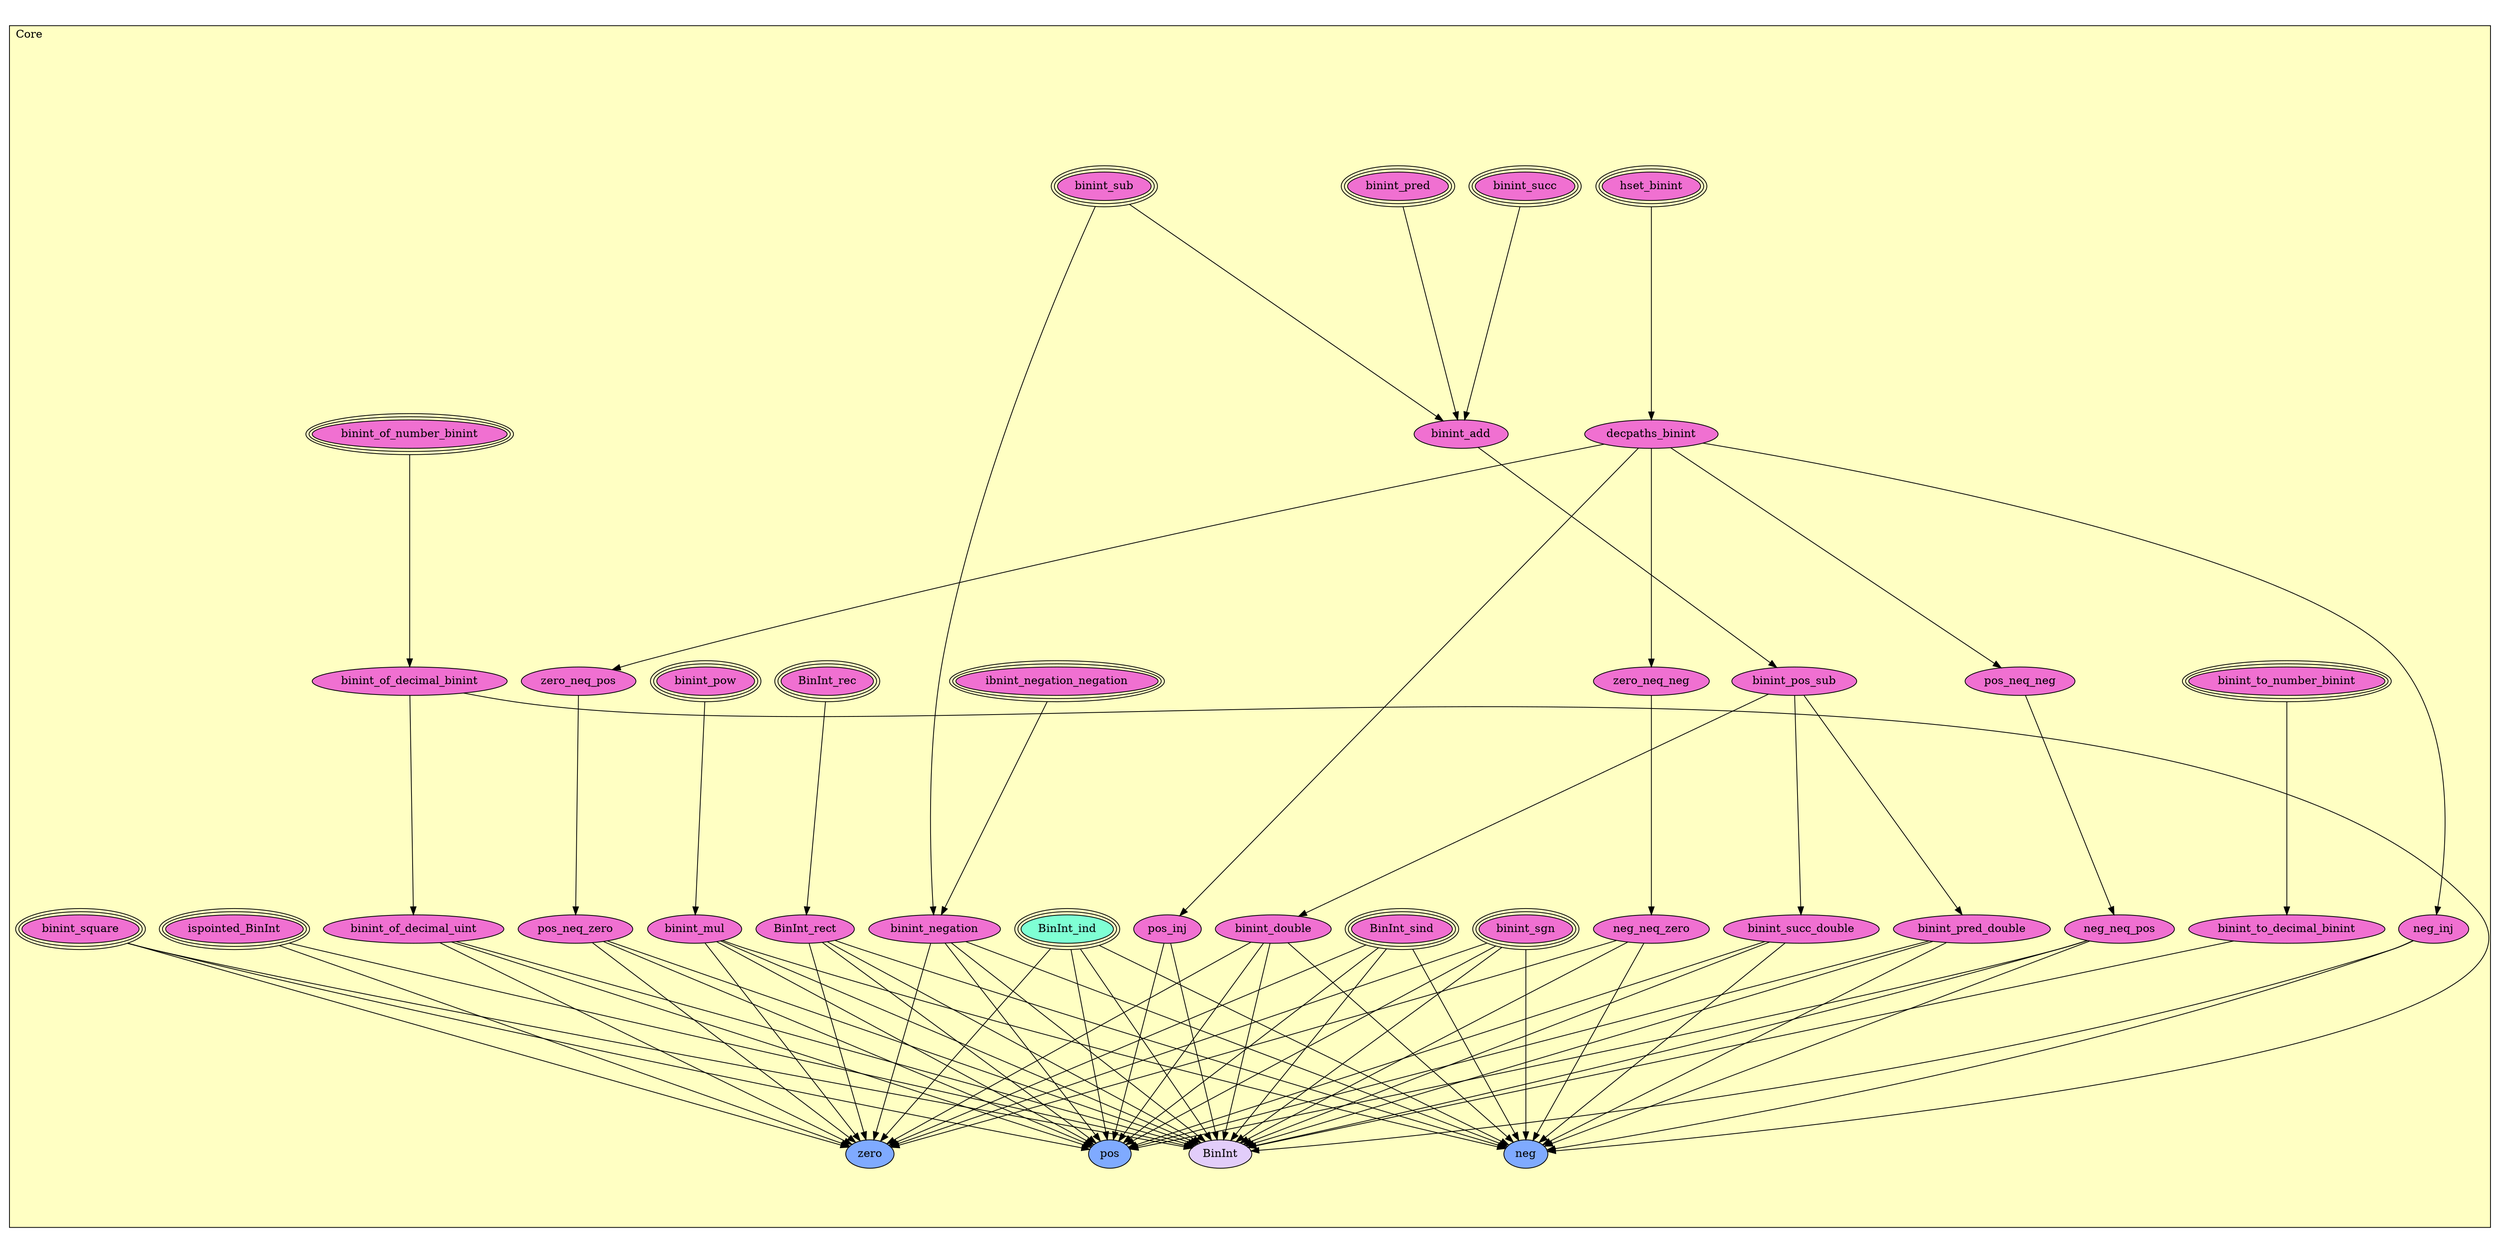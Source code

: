 digraph HoTT_Spaces_BinInt_Core {
  graph [ratio=0.5]
  node [style=filled]
Core_hset_binint [label="hset_binint", URL=<Core.html#hset_binint>, peripheries=3, fillcolor="#F070D1"] ;
Core_decpaths_binint [label="decpaths_binint", URL=<Core.html#decpaths_binint>, fillcolor="#F070D1"] ;
Core_binint_sgn [label="binint_sgn", URL=<Core.html#binint_sgn>, peripheries=3, fillcolor="#F070D1"] ;
Core_binint_square [label="binint_square", URL=<Core.html#binint_square>, peripheries=3, fillcolor="#F070D1"] ;
Core_binint_pow [label="binint_pow", URL=<Core.html#binint_pow>, peripheries=3, fillcolor="#F070D1"] ;
Core_binint_mul [label="binint_mul", URL=<Core.html#binint_mul>, fillcolor="#F070D1"] ;
Core_binint_sub [label="binint_sub", URL=<Core.html#binint_sub>, peripheries=3, fillcolor="#F070D1"] ;
Core_binint_pred [label="binint_pred", URL=<Core.html#binint_pred>, peripheries=3, fillcolor="#F070D1"] ;
Core_binint_succ [label="binint_succ", URL=<Core.html#binint_succ>, peripheries=3, fillcolor="#F070D1"] ;
Core_binint_add [label="binint_add", URL=<Core.html#binint_add>, fillcolor="#F070D1"] ;
Core_ibnint_negation_negation [label="ibnint_negation_negation", URL=<Core.html#ibnint_negation_negation>, peripheries=3, fillcolor="#F070D1"] ;
Core_binint_negation [label="binint_negation", URL=<Core.html#binint_negation>, fillcolor="#F070D1"] ;
Core_binint_pos_sub [label="binint_pos_sub", URL=<Core.html#binint_pos_sub>, fillcolor="#F070D1"] ;
Core_binint_pred_double [label="binint_pred_double", URL=<Core.html#binint_pred_double>, fillcolor="#F070D1"] ;
Core_binint_succ_double [label="binint_succ_double", URL=<Core.html#binint_succ_double>, fillcolor="#F070D1"] ;
Core_binint_double [label="binint_double", URL=<Core.html#binint_double>, fillcolor="#F070D1"] ;
Core_binint_of_number_binint [label="binint_of_number_binint", URL=<Core.html#binint_of_number_binint>, peripheries=3, fillcolor="#F070D1"] ;
Core_binint_of_decimal_binint [label="binint_of_decimal_binint", URL=<Core.html#binint_of_decimal_binint>, fillcolor="#F070D1"] ;
Core_binint_of_decimal_uint [label="binint_of_decimal_uint", URL=<Core.html#binint_of_decimal_uint>, fillcolor="#F070D1"] ;
Core_binint_to_number_binint [label="binint_to_number_binint", URL=<Core.html#binint_to_number_binint>, peripheries=3, fillcolor="#F070D1"] ;
Core_binint_to_decimal_binint [label="binint_to_decimal_binint", URL=<Core.html#binint_to_decimal_binint>, fillcolor="#F070D1"] ;
Core_pos_neq_neg [label="pos_neq_neg", URL=<Core.html#pos_neq_neg>, fillcolor="#F070D1"] ;
Core_zero_neq_pos [label="zero_neq_pos", URL=<Core.html#zero_neq_pos>, fillcolor="#F070D1"] ;
Core_zero_neq_neg [label="zero_neq_neg", URL=<Core.html#zero_neq_neg>, fillcolor="#F070D1"] ;
Core_neg_neq_pos [label="neg_neq_pos", URL=<Core.html#neg_neq_pos>, fillcolor="#F070D1"] ;
Core_pos_neq_zero [label="pos_neq_zero", URL=<Core.html#pos_neq_zero>, fillcolor="#F070D1"] ;
Core_neg_neq_zero [label="neg_neq_zero", URL=<Core.html#neg_neq_zero>, fillcolor="#F070D1"] ;
Core_pos_inj [label="pos_inj", URL=<Core.html#pos_inj>, fillcolor="#F070D1"] ;
Core_neg_inj [label="neg_inj", URL=<Core.html#neg_inj>, fillcolor="#F070D1"] ;
Core_ispointed_BinInt [label="ispointed_BinInt", URL=<Core.html#ispointed_BinInt>, peripheries=3, fillcolor="#F070D1"] ;
Core_BinInt_sind [label="BinInt_sind", URL=<Core.html#BinInt_sind>, peripheries=3, fillcolor="#F070D1"] ;
Core_BinInt_rec [label="BinInt_rec", URL=<Core.html#BinInt_rec>, peripheries=3, fillcolor="#F070D1"] ;
Core_BinInt_ind [label="BinInt_ind", URL=<Core.html#BinInt_ind>, peripheries=3, fillcolor="#7FFFD4"] ;
Core_BinInt_rect [label="BinInt_rect", URL=<Core.html#BinInt_rect>, fillcolor="#F070D1"] ;
Core_pos [label="pos", URL=<Core.html#pos>, fillcolor="#7FAAFF"] ;
Core_zero [label="zero", URL=<Core.html#zero>, fillcolor="#7FAAFF"] ;
Core_neg [label="neg", URL=<Core.html#neg>, fillcolor="#7FAAFF"] ;
Core_BinInt [label="BinInt", URL=<Core.html#BinInt>, fillcolor="#E2CDFA"] ;
  Core_hset_binint -> Core_decpaths_binint [] ;
  Core_decpaths_binint -> Core_pos_neq_neg [] ;
  Core_decpaths_binint -> Core_zero_neq_pos [] ;
  Core_decpaths_binint -> Core_zero_neq_neg [] ;
  Core_decpaths_binint -> Core_pos_inj [] ;
  Core_decpaths_binint -> Core_neg_inj [] ;
  Core_binint_sgn -> Core_pos [] ;
  Core_binint_sgn -> Core_zero [] ;
  Core_binint_sgn -> Core_neg [] ;
  Core_binint_sgn -> Core_BinInt [] ;
  Core_binint_square -> Core_pos [] ;
  Core_binint_square -> Core_zero [] ;
  Core_binint_square -> Core_BinInt [] ;
  Core_binint_pow -> Core_binint_mul [] ;
  Core_binint_mul -> Core_pos [] ;
  Core_binint_mul -> Core_zero [] ;
  Core_binint_mul -> Core_neg [] ;
  Core_binint_mul -> Core_BinInt [] ;
  Core_binint_sub -> Core_binint_add [] ;
  Core_binint_sub -> Core_binint_negation [] ;
  Core_binint_pred -> Core_binint_add [] ;
  Core_binint_succ -> Core_binint_add [] ;
  Core_binint_add -> Core_binint_pos_sub [] ;
  Core_ibnint_negation_negation -> Core_binint_negation [] ;
  Core_binint_negation -> Core_pos [] ;
  Core_binint_negation -> Core_zero [] ;
  Core_binint_negation -> Core_neg [] ;
  Core_binint_negation -> Core_BinInt [] ;
  Core_binint_pos_sub -> Core_binint_pred_double [] ;
  Core_binint_pos_sub -> Core_binint_succ_double [] ;
  Core_binint_pos_sub -> Core_binint_double [] ;
  Core_binint_pred_double -> Core_pos [] ;
  Core_binint_pred_double -> Core_neg [] ;
  Core_binint_pred_double -> Core_BinInt [] ;
  Core_binint_succ_double -> Core_pos [] ;
  Core_binint_succ_double -> Core_neg [] ;
  Core_binint_succ_double -> Core_BinInt [] ;
  Core_binint_double -> Core_pos [] ;
  Core_binint_double -> Core_zero [] ;
  Core_binint_double -> Core_neg [] ;
  Core_binint_double -> Core_BinInt [] ;
  Core_binint_of_number_binint -> Core_binint_of_decimal_binint [] ;
  Core_binint_of_decimal_binint -> Core_binint_of_decimal_uint [] ;
  Core_binint_of_decimal_binint -> Core_neg [] ;
  Core_binint_of_decimal_uint -> Core_pos [] ;
  Core_binint_of_decimal_uint -> Core_zero [] ;
  Core_binint_of_decimal_uint -> Core_BinInt [] ;
  Core_binint_to_number_binint -> Core_binint_to_decimal_binint [] ;
  Core_binint_to_decimal_binint -> Core_BinInt [] ;
  Core_pos_neq_neg -> Core_neg_neq_pos [] ;
  Core_zero_neq_pos -> Core_pos_neq_zero [] ;
  Core_zero_neq_neg -> Core_neg_neq_zero [] ;
  Core_neg_neq_pos -> Core_pos [] ;
  Core_neg_neq_pos -> Core_neg [] ;
  Core_neg_neq_pos -> Core_BinInt [] ;
  Core_pos_neq_zero -> Core_pos [] ;
  Core_pos_neq_zero -> Core_zero [] ;
  Core_pos_neq_zero -> Core_BinInt [] ;
  Core_neg_neq_zero -> Core_zero [] ;
  Core_neg_neq_zero -> Core_neg [] ;
  Core_neg_neq_zero -> Core_BinInt [] ;
  Core_pos_inj -> Core_pos [] ;
  Core_pos_inj -> Core_BinInt [] ;
  Core_neg_inj -> Core_neg [] ;
  Core_neg_inj -> Core_BinInt [] ;
  Core_ispointed_BinInt -> Core_zero [] ;
  Core_ispointed_BinInt -> Core_BinInt [] ;
  Core_BinInt_sind -> Core_pos [] ;
  Core_BinInt_sind -> Core_zero [] ;
  Core_BinInt_sind -> Core_neg [] ;
  Core_BinInt_sind -> Core_BinInt [] ;
  Core_BinInt_rec -> Core_BinInt_rect [] ;
  Core_BinInt_ind -> Core_pos [] ;
  Core_BinInt_ind -> Core_zero [] ;
  Core_BinInt_ind -> Core_neg [] ;
  Core_BinInt_ind -> Core_BinInt [] ;
  Core_BinInt_rect -> Core_pos [] ;
  Core_BinInt_rect -> Core_zero [] ;
  Core_BinInt_rect -> Core_neg [] ;
  Core_BinInt_rect -> Core_BinInt [] ;
subgraph cluster_Core { label="Core"; fillcolor="#FFFFC3"; labeljust=l; style=filled 
Core_BinInt; Core_neg; Core_zero; Core_pos; Core_BinInt_rect; Core_BinInt_ind; Core_BinInt_rec; Core_BinInt_sind; Core_ispointed_BinInt; Core_neg_inj; Core_pos_inj; Core_neg_neq_zero; Core_pos_neq_zero; Core_neg_neq_pos; Core_zero_neq_neg; Core_zero_neq_pos; Core_pos_neq_neg; Core_binint_to_decimal_binint; Core_binint_to_number_binint; Core_binint_of_decimal_uint; Core_binint_of_decimal_binint; Core_binint_of_number_binint; Core_binint_double; Core_binint_succ_double; Core_binint_pred_double; Core_binint_pos_sub; Core_binint_negation; Core_ibnint_negation_negation; Core_binint_add; Core_binint_succ; Core_binint_pred; Core_binint_sub; Core_binint_mul; Core_binint_pow; Core_binint_square; Core_binint_sgn; Core_decpaths_binint; Core_hset_binint; };
} /* END */
